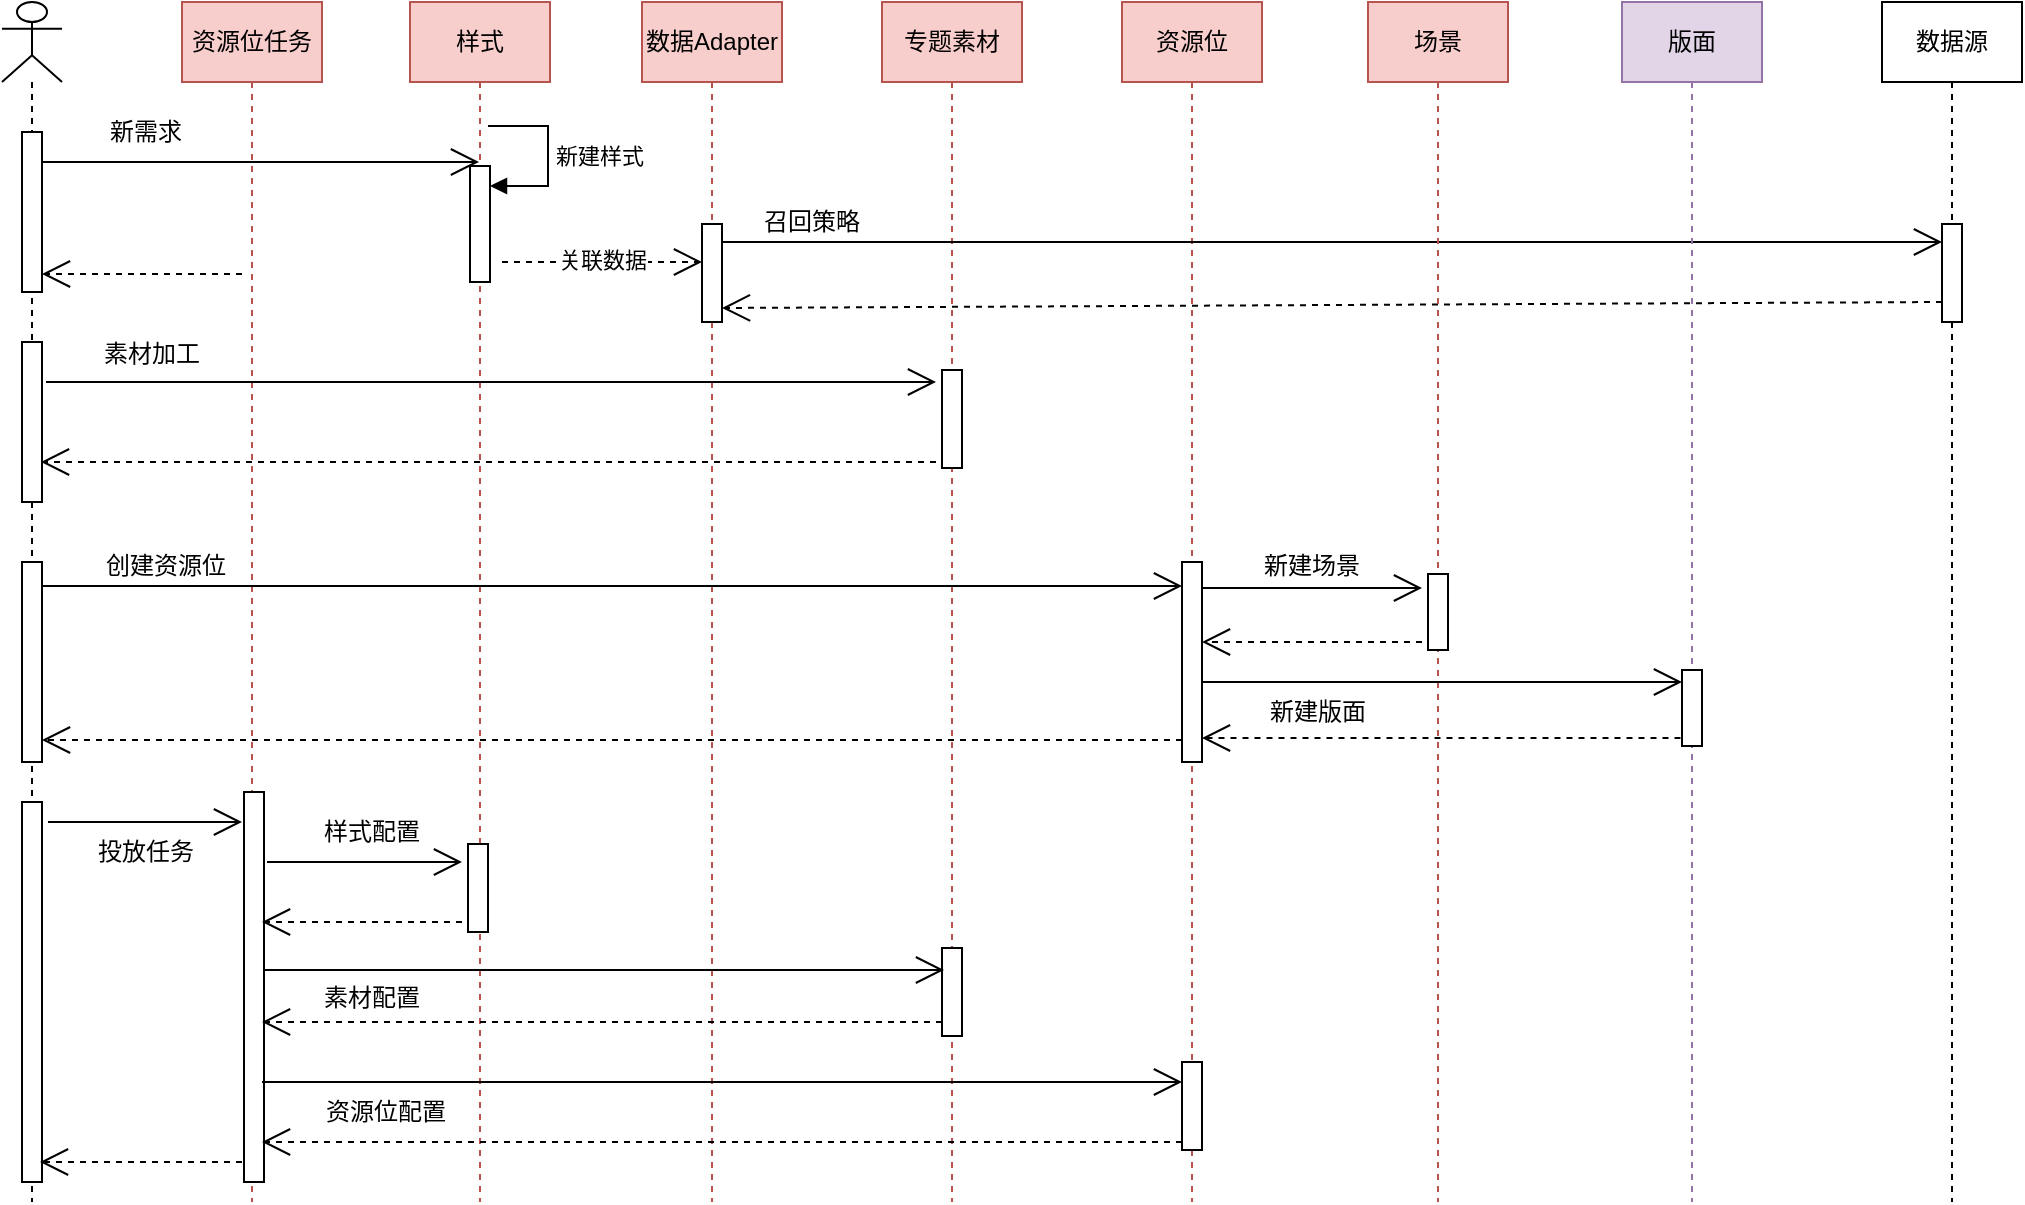 <mxfile version="22.1.18" type="github">
  <diagram name="Page-1" id="2YBvvXClWsGukQMizWep">
    <mxGraphModel dx="1242" dy="750" grid="1" gridSize="10" guides="1" tooltips="1" connect="1" arrows="1" fold="1" page="1" pageScale="1" pageWidth="850" pageHeight="1100" math="0" shadow="0">
      <root>
        <mxCell id="0" />
        <mxCell id="1" parent="0" />
        <mxCell id="aM9ryv3xv72pqoxQDRHE-1" value="样式" style="shape=umlLifeline;perimeter=lifelinePerimeter;whiteSpace=wrap;html=1;container=0;dropTarget=0;collapsible=0;recursiveResize=0;outlineConnect=0;portConstraint=eastwest;newEdgeStyle={&quot;edgeStyle&quot;:&quot;elbowEdgeStyle&quot;,&quot;elbow&quot;:&quot;vertical&quot;,&quot;curved&quot;:0,&quot;rounded&quot;:0};fillColor=#f8cecc;strokeColor=#b85450;" parent="1" vertex="1">
          <mxGeometry x="254" y="80" width="70" height="600" as="geometry" />
        </mxCell>
        <mxCell id="NguEohcJyPHcWWv-g2os-50" value="" style="html=1;points=[[0,0,0,0,5],[0,1,0,0,-5],[1,0,0,0,5],[1,1,0,0,-5]];perimeter=orthogonalPerimeter;outlineConnect=0;targetShapes=umlLifeline;portConstraint=eastwest;newEdgeStyle={&quot;curved&quot;:0,&quot;rounded&quot;:0};" vertex="1" parent="aM9ryv3xv72pqoxQDRHE-1">
          <mxGeometry x="30" y="82" width="10" height="58" as="geometry" />
        </mxCell>
        <mxCell id="NguEohcJyPHcWWv-g2os-51" value="新建样式" style="html=1;align=left;spacingLeft=2;endArrow=block;rounded=0;edgeStyle=orthogonalEdgeStyle;curved=0;rounded=0;" edge="1" target="NguEohcJyPHcWWv-g2os-50" parent="aM9ryv3xv72pqoxQDRHE-1">
          <mxGeometry relative="1" as="geometry">
            <mxPoint x="39" y="62" as="sourcePoint" />
            <Array as="points">
              <mxPoint x="69" y="92" />
            </Array>
          </mxGeometry>
        </mxCell>
        <mxCell id="NguEohcJyPHcWWv-g2os-84" value="" style="html=1;points=[[0,0,0,0,5],[0,1,0,0,-5],[1,0,0,0,5],[1,1,0,0,-5]];perimeter=orthogonalPerimeter;outlineConnect=0;targetShapes=umlLifeline;portConstraint=eastwest;newEdgeStyle={&quot;curved&quot;:0,&quot;rounded&quot;:0};" vertex="1" parent="aM9ryv3xv72pqoxQDRHE-1">
          <mxGeometry x="29" y="421" width="10" height="44" as="geometry" />
        </mxCell>
        <mxCell id="aM9ryv3xv72pqoxQDRHE-5" value="数据Adapter" style="shape=umlLifeline;perimeter=lifelinePerimeter;whiteSpace=wrap;html=1;container=0;dropTarget=0;collapsible=0;recursiveResize=0;outlineConnect=0;portConstraint=eastwest;newEdgeStyle={&quot;edgeStyle&quot;:&quot;elbowEdgeStyle&quot;,&quot;elbow&quot;:&quot;vertical&quot;,&quot;curved&quot;:0,&quot;rounded&quot;:0};fillColor=#f8cecc;strokeColor=#b85450;" parent="1" vertex="1">
          <mxGeometry x="370" y="80" width="70" height="600" as="geometry" />
        </mxCell>
        <mxCell id="NguEohcJyPHcWWv-g2os-47" value="" style="html=1;points=[[0,0,0,0,5],[0,1,0,0,-5],[1,0,0,0,5],[1,1,0,0,-5]];perimeter=orthogonalPerimeter;outlineConnect=0;targetShapes=umlLifeline;portConstraint=eastwest;newEdgeStyle={&quot;curved&quot;:0,&quot;rounded&quot;:0};" vertex="1" parent="aM9ryv3xv72pqoxQDRHE-5">
          <mxGeometry x="30" y="111" width="10" height="49" as="geometry" />
        </mxCell>
        <mxCell id="NguEohcJyPHcWWv-g2os-10" value="专题素材" style="shape=umlLifeline;perimeter=lifelinePerimeter;whiteSpace=wrap;html=1;container=0;dropTarget=0;collapsible=0;recursiveResize=0;outlineConnect=0;portConstraint=eastwest;newEdgeStyle={&quot;edgeStyle&quot;:&quot;elbowEdgeStyle&quot;,&quot;elbow&quot;:&quot;vertical&quot;,&quot;curved&quot;:0,&quot;rounded&quot;:0};fillColor=#f8cecc;strokeColor=#b85450;" vertex="1" parent="1">
          <mxGeometry x="490" y="80" width="70" height="600" as="geometry" />
        </mxCell>
        <mxCell id="NguEohcJyPHcWWv-g2os-58" value="" style="html=1;points=[[0,0,0,0,5],[0,1,0,0,-5],[1,0,0,0,5],[1,1,0,0,-5]];perimeter=orthogonalPerimeter;outlineConnect=0;targetShapes=umlLifeline;portConstraint=eastwest;newEdgeStyle={&quot;curved&quot;:0,&quot;rounded&quot;:0};" vertex="1" parent="NguEohcJyPHcWWv-g2os-10">
          <mxGeometry x="30" y="184" width="10" height="49" as="geometry" />
        </mxCell>
        <mxCell id="NguEohcJyPHcWWv-g2os-87" value="" style="html=1;points=[[0,0,0,0,5],[0,1,0,0,-5],[1,0,0,0,5],[1,1,0,0,-5]];perimeter=orthogonalPerimeter;outlineConnect=0;targetShapes=umlLifeline;portConstraint=eastwest;newEdgeStyle={&quot;curved&quot;:0,&quot;rounded&quot;:0};" vertex="1" parent="NguEohcJyPHcWWv-g2os-10">
          <mxGeometry x="30" y="473" width="10" height="44" as="geometry" />
        </mxCell>
        <mxCell id="NguEohcJyPHcWWv-g2os-12" value="资源位" style="shape=umlLifeline;perimeter=lifelinePerimeter;whiteSpace=wrap;html=1;container=0;dropTarget=0;collapsible=0;recursiveResize=0;outlineConnect=0;portConstraint=eastwest;newEdgeStyle={&quot;edgeStyle&quot;:&quot;elbowEdgeStyle&quot;,&quot;elbow&quot;:&quot;vertical&quot;,&quot;curved&quot;:0,&quot;rounded&quot;:0};fillColor=#f8cecc;strokeColor=#b85450;" vertex="1" parent="1">
          <mxGeometry x="610" y="80" width="70" height="600" as="geometry" />
        </mxCell>
        <mxCell id="NguEohcJyPHcWWv-g2os-62" value="" style="html=1;points=[[0,0,0,0,5],[0,1,0,0,-5],[1,0,0,0,5],[1,1,0,0,-5]];perimeter=orthogonalPerimeter;outlineConnect=0;targetShapes=umlLifeline;portConstraint=eastwest;newEdgeStyle={&quot;curved&quot;:0,&quot;rounded&quot;:0};" vertex="1" parent="NguEohcJyPHcWWv-g2os-12">
          <mxGeometry x="30" y="280" width="10" height="100" as="geometry" />
        </mxCell>
        <mxCell id="NguEohcJyPHcWWv-g2os-90" value="" style="html=1;points=[[0,0,0,0,5],[0,1,0,0,-5],[1,0,0,0,5],[1,1,0,0,-5]];perimeter=orthogonalPerimeter;outlineConnect=0;targetShapes=umlLifeline;portConstraint=eastwest;newEdgeStyle={&quot;curved&quot;:0,&quot;rounded&quot;:0};" vertex="1" parent="NguEohcJyPHcWWv-g2os-12">
          <mxGeometry x="30" y="530" width="10" height="44" as="geometry" />
        </mxCell>
        <mxCell id="NguEohcJyPHcWWv-g2os-14" value="资源位任务" style="shape=umlLifeline;perimeter=lifelinePerimeter;whiteSpace=wrap;html=1;container=0;dropTarget=0;collapsible=0;recursiveResize=0;outlineConnect=0;portConstraint=eastwest;newEdgeStyle={&quot;edgeStyle&quot;:&quot;elbowEdgeStyle&quot;,&quot;elbow&quot;:&quot;vertical&quot;,&quot;curved&quot;:0,&quot;rounded&quot;:0};fillColor=#f8cecc;strokeColor=#b85450;" vertex="1" parent="1">
          <mxGeometry x="140" y="80" width="70" height="600" as="geometry" />
        </mxCell>
        <mxCell id="NguEohcJyPHcWWv-g2os-68" value="" style="html=1;points=[[0,0,0,0,5],[0,1,0,0,-5],[1,0,0,0,5],[1,1,0,0,-5]];perimeter=orthogonalPerimeter;outlineConnect=0;targetShapes=umlLifeline;portConstraint=eastwest;newEdgeStyle={&quot;curved&quot;:0,&quot;rounded&quot;:0};" vertex="1" parent="NguEohcJyPHcWWv-g2os-14">
          <mxGeometry x="31" y="395" width="10" height="195" as="geometry" />
        </mxCell>
        <mxCell id="NguEohcJyPHcWWv-g2os-31" value="" style="shape=umlLifeline;perimeter=lifelinePerimeter;whiteSpace=wrap;html=1;container=1;dropTarget=0;collapsible=0;recursiveResize=0;outlineConnect=0;portConstraint=eastwest;newEdgeStyle={&quot;curved&quot;:0,&quot;rounded&quot;:0};participant=umlActor;" vertex="1" parent="1">
          <mxGeometry x="50" y="80" width="30" height="600" as="geometry" />
        </mxCell>
        <mxCell id="NguEohcJyPHcWWv-g2os-45" value="" style="html=1;points=[[0,0,0,0,5],[0,1,0,0,-5],[1,0,0,0,5],[1,1,0,0,-5]];perimeter=orthogonalPerimeter;outlineConnect=0;targetShapes=umlLifeline;portConstraint=eastwest;newEdgeStyle={&quot;curved&quot;:0,&quot;rounded&quot;:0};" vertex="1" parent="NguEohcJyPHcWWv-g2os-31">
          <mxGeometry x="10" y="65" width="10" height="80" as="geometry" />
        </mxCell>
        <mxCell id="NguEohcJyPHcWWv-g2os-57" value="" style="html=1;points=[[0,0,0,0,5],[0,1,0,0,-5],[1,0,0,0,5],[1,1,0,0,-5]];perimeter=orthogonalPerimeter;outlineConnect=0;targetShapes=umlLifeline;portConstraint=eastwest;newEdgeStyle={&quot;curved&quot;:0,&quot;rounded&quot;:0};" vertex="1" parent="NguEohcJyPHcWWv-g2os-31">
          <mxGeometry x="10" y="170" width="10" height="80" as="geometry" />
        </mxCell>
        <mxCell id="NguEohcJyPHcWWv-g2os-61" value="" style="html=1;points=[[0,0,0,0,5],[0,1,0,0,-5],[1,0,0,0,5],[1,1,0,0,-5]];perimeter=orthogonalPerimeter;outlineConnect=0;targetShapes=umlLifeline;portConstraint=eastwest;newEdgeStyle={&quot;curved&quot;:0,&quot;rounded&quot;:0};" vertex="1" parent="NguEohcJyPHcWWv-g2os-31">
          <mxGeometry x="10" y="280" width="10" height="100" as="geometry" />
        </mxCell>
        <mxCell id="NguEohcJyPHcWWv-g2os-66" value="" style="html=1;points=[[0,0,0,0,5],[0,1,0,0,-5],[1,0,0,0,5],[1,1,0,0,-5]];perimeter=orthogonalPerimeter;outlineConnect=0;targetShapes=umlLifeline;portConstraint=eastwest;newEdgeStyle={&quot;curved&quot;:0,&quot;rounded&quot;:0};" vertex="1" parent="NguEohcJyPHcWWv-g2os-31">
          <mxGeometry x="10" y="400" width="10" height="190" as="geometry" />
        </mxCell>
        <mxCell id="NguEohcJyPHcWWv-g2os-33" value="" style="endArrow=open;endFill=1;endSize=12;html=1;rounded=0;" edge="1" parent="1" target="aM9ryv3xv72pqoxQDRHE-1">
          <mxGeometry width="160" relative="1" as="geometry">
            <mxPoint x="70" y="160" as="sourcePoint" />
            <mxPoint x="170" y="160" as="targetPoint" />
          </mxGeometry>
        </mxCell>
        <mxCell id="NguEohcJyPHcWWv-g2os-35" value="新需求" style="rounded=0;whiteSpace=wrap;html=1;fillColor=none;strokeColor=none;" vertex="1" parent="1">
          <mxGeometry x="97" y="130" width="50" height="30" as="geometry" />
        </mxCell>
        <mxCell id="NguEohcJyPHcWWv-g2os-36" value="" style="endArrow=open;endSize=12;dashed=1;html=1;rounded=0;" edge="1" parent="1">
          <mxGeometry width="160" relative="1" as="geometry">
            <mxPoint x="300" y="210" as="sourcePoint" />
            <mxPoint x="400" y="210" as="targetPoint" />
            <mxPoint as="offset" />
          </mxGeometry>
        </mxCell>
        <mxCell id="NguEohcJyPHcWWv-g2os-38" value="关联数据" style="edgeLabel;html=1;align=center;verticalAlign=middle;resizable=0;points=[];" vertex="1" connectable="0" parent="NguEohcJyPHcWWv-g2os-36">
          <mxGeometry y="1" relative="1" as="geometry">
            <mxPoint as="offset" />
          </mxGeometry>
        </mxCell>
        <mxCell id="NguEohcJyPHcWWv-g2os-39" value="" style="endArrow=open;endFill=1;endSize=12;html=1;rounded=0;" edge="1" parent="1">
          <mxGeometry width="160" relative="1" as="geometry">
            <mxPoint x="72" y="270" as="sourcePoint" />
            <mxPoint x="517" y="270" as="targetPoint" />
          </mxGeometry>
        </mxCell>
        <mxCell id="NguEohcJyPHcWWv-g2os-40" value="素材加工" style="rounded=0;whiteSpace=wrap;html=1;fillColor=none;strokeColor=none;" vertex="1" parent="1">
          <mxGeometry x="100" y="241" width="50" height="30" as="geometry" />
        </mxCell>
        <mxCell id="NguEohcJyPHcWWv-g2os-41" value="" style="endArrow=open;endFill=1;endSize=12;html=1;rounded=0;" edge="1" parent="1">
          <mxGeometry width="160" relative="1" as="geometry">
            <mxPoint x="70" y="372" as="sourcePoint" />
            <mxPoint x="640" y="372" as="targetPoint" />
          </mxGeometry>
        </mxCell>
        <mxCell id="NguEohcJyPHcWWv-g2os-42" value="创建资源位" style="rounded=0;whiteSpace=wrap;html=1;fillColor=none;strokeColor=none;" vertex="1" parent="1">
          <mxGeometry x="97" y="347" width="70" height="30" as="geometry" />
        </mxCell>
        <mxCell id="NguEohcJyPHcWWv-g2os-43" value="" style="endArrow=open;endFill=1;endSize=12;html=1;rounded=0;" edge="1" parent="1">
          <mxGeometry width="160" relative="1" as="geometry">
            <mxPoint x="73" y="490" as="sourcePoint" />
            <mxPoint x="170" y="490" as="targetPoint" />
          </mxGeometry>
        </mxCell>
        <mxCell id="NguEohcJyPHcWWv-g2os-44" value="投放任务" style="rounded=0;whiteSpace=wrap;html=1;fillColor=none;strokeColor=none;" vertex="1" parent="1">
          <mxGeometry x="87" y="490" width="70" height="30" as="geometry" />
        </mxCell>
        <mxCell id="NguEohcJyPHcWWv-g2os-52" value="数据源" style="shape=umlLifeline;perimeter=lifelinePerimeter;whiteSpace=wrap;html=1;container=0;dropTarget=0;collapsible=0;recursiveResize=0;outlineConnect=0;portConstraint=eastwest;newEdgeStyle={&quot;edgeStyle&quot;:&quot;elbowEdgeStyle&quot;,&quot;elbow&quot;:&quot;vertical&quot;,&quot;curved&quot;:0,&quot;rounded&quot;:0};" vertex="1" parent="1">
          <mxGeometry x="990" y="80" width="70" height="600" as="geometry" />
        </mxCell>
        <mxCell id="NguEohcJyPHcWWv-g2os-53" value="" style="html=1;points=[[0,0,0,0,5],[0,1,0,0,-5],[1,0,0,0,5],[1,1,0,0,-5]];perimeter=orthogonalPerimeter;outlineConnect=0;targetShapes=umlLifeline;portConstraint=eastwest;newEdgeStyle={&quot;curved&quot;:0,&quot;rounded&quot;:0};" vertex="1" parent="NguEohcJyPHcWWv-g2os-52">
          <mxGeometry x="30" y="111" width="10" height="49" as="geometry" />
        </mxCell>
        <mxCell id="NguEohcJyPHcWWv-g2os-54" value="" style="endArrow=open;endFill=1;endSize=12;html=1;rounded=0;" edge="1" parent="1" target="NguEohcJyPHcWWv-g2os-53">
          <mxGeometry width="160" relative="1" as="geometry">
            <mxPoint x="410" y="200" as="sourcePoint" />
            <mxPoint x="1210" y="200" as="targetPoint" />
          </mxGeometry>
        </mxCell>
        <mxCell id="NguEohcJyPHcWWv-g2os-55" value="" style="endArrow=open;endFill=1;endSize=12;html=1;rounded=0;dashed=1;" edge="1" parent="1">
          <mxGeometry width="160" relative="1" as="geometry">
            <mxPoint x="1020" y="230" as="sourcePoint" />
            <mxPoint x="410" y="233" as="targetPoint" />
          </mxGeometry>
        </mxCell>
        <mxCell id="NguEohcJyPHcWWv-g2os-56" value="召回策略" style="rounded=0;whiteSpace=wrap;html=1;fillColor=none;strokeColor=none;" vertex="1" parent="1">
          <mxGeometry x="430" y="175" width="50" height="30" as="geometry" />
        </mxCell>
        <mxCell id="NguEohcJyPHcWWv-g2os-59" value="" style="endArrow=open;endFill=1;endSize=12;html=1;rounded=0;dashed=1;entryX=1;entryY=1;entryDx=0;entryDy=-5;entryPerimeter=0;" edge="1" parent="1">
          <mxGeometry width="160" relative="1" as="geometry">
            <mxPoint x="170" y="216" as="sourcePoint" />
            <mxPoint x="70" y="216" as="targetPoint" />
          </mxGeometry>
        </mxCell>
        <mxCell id="NguEohcJyPHcWWv-g2os-60" value="" style="endArrow=open;endFill=1;endSize=12;html=1;rounded=0;dashed=1;" edge="1" parent="1">
          <mxGeometry width="160" relative="1" as="geometry">
            <mxPoint x="517" y="310" as="sourcePoint" />
            <mxPoint x="69.5" y="310" as="targetPoint" />
          </mxGeometry>
        </mxCell>
        <mxCell id="NguEohcJyPHcWWv-g2os-63" value="" style="endArrow=open;endFill=1;endSize=12;html=1;rounded=0;dashed=1;" edge="1" parent="1">
          <mxGeometry width="160" relative="1" as="geometry">
            <mxPoint x="640" y="449" as="sourcePoint" />
            <mxPoint x="70" y="449" as="targetPoint" />
          </mxGeometry>
        </mxCell>
        <mxCell id="NguEohcJyPHcWWv-g2os-67" value="" style="endArrow=open;endFill=1;endSize=12;html=1;rounded=0;dashed=1;" edge="1" parent="1">
          <mxGeometry width="160" relative="1" as="geometry">
            <mxPoint x="170" y="660" as="sourcePoint" />
            <mxPoint x="69" y="660" as="targetPoint" />
          </mxGeometry>
        </mxCell>
        <mxCell id="NguEohcJyPHcWWv-g2os-69" value="场景" style="shape=umlLifeline;perimeter=lifelinePerimeter;whiteSpace=wrap;html=1;container=0;dropTarget=0;collapsible=0;recursiveResize=0;outlineConnect=0;portConstraint=eastwest;newEdgeStyle={&quot;edgeStyle&quot;:&quot;elbowEdgeStyle&quot;,&quot;elbow&quot;:&quot;vertical&quot;,&quot;curved&quot;:0,&quot;rounded&quot;:0};fillColor=#f8cecc;strokeColor=#b85450;" vertex="1" parent="1">
          <mxGeometry x="733" y="80" width="70" height="600" as="geometry" />
        </mxCell>
        <mxCell id="NguEohcJyPHcWWv-g2os-74" value="" style="html=1;points=[[0,0,0,0,5],[0,1,0,0,-5],[1,0,0,0,5],[1,1,0,0,-5]];perimeter=orthogonalPerimeter;outlineConnect=0;targetShapes=umlLifeline;portConstraint=eastwest;newEdgeStyle={&quot;curved&quot;:0,&quot;rounded&quot;:0};" vertex="1" parent="NguEohcJyPHcWWv-g2os-69">
          <mxGeometry x="30" y="286" width="10" height="38" as="geometry" />
        </mxCell>
        <mxCell id="NguEohcJyPHcWWv-g2os-71" value="版面" style="shape=umlLifeline;perimeter=lifelinePerimeter;whiteSpace=wrap;html=1;container=0;dropTarget=0;collapsible=0;recursiveResize=0;outlineConnect=0;portConstraint=eastwest;newEdgeStyle={&quot;edgeStyle&quot;:&quot;elbowEdgeStyle&quot;,&quot;elbow&quot;:&quot;vertical&quot;,&quot;curved&quot;:0,&quot;rounded&quot;:0};fillColor=#e1d5e7;strokeColor=#9673a6;" vertex="1" parent="1">
          <mxGeometry x="860" y="80" width="70" height="600" as="geometry" />
        </mxCell>
        <mxCell id="NguEohcJyPHcWWv-g2os-75" value="" style="html=1;points=[[0,0,0,0,5],[0,1,0,0,-5],[1,0,0,0,5],[1,1,0,0,-5]];perimeter=orthogonalPerimeter;outlineConnect=0;targetShapes=umlLifeline;portConstraint=eastwest;newEdgeStyle={&quot;curved&quot;:0,&quot;rounded&quot;:0};" vertex="1" parent="NguEohcJyPHcWWv-g2os-71">
          <mxGeometry x="30" y="334" width="10" height="38" as="geometry" />
        </mxCell>
        <mxCell id="NguEohcJyPHcWWv-g2os-76" value="" style="endArrow=open;endFill=1;endSize=12;html=1;rounded=0;" edge="1" parent="NguEohcJyPHcWWv-g2os-71">
          <mxGeometry width="160" relative="1" as="geometry">
            <mxPoint x="-210" y="340" as="sourcePoint" />
            <mxPoint x="30" y="340" as="targetPoint" />
          </mxGeometry>
        </mxCell>
        <mxCell id="NguEohcJyPHcWWv-g2os-77" value="" style="endArrow=open;endFill=1;endSize=12;html=1;rounded=0;dashed=1;" edge="1" parent="NguEohcJyPHcWWv-g2os-71">
          <mxGeometry width="160" relative="1" as="geometry">
            <mxPoint x="29.25" y="368" as="sourcePoint" />
            <mxPoint x="-210" y="368" as="targetPoint" />
          </mxGeometry>
        </mxCell>
        <mxCell id="NguEohcJyPHcWWv-g2os-72" value="" style="endArrow=open;endFill=1;endSize=12;html=1;rounded=0;entryX=1;entryY=1;entryDx=0;entryDy=0;" edge="1" parent="1">
          <mxGeometry width="160" relative="1" as="geometry">
            <mxPoint x="650" y="373" as="sourcePoint" />
            <mxPoint x="760" y="373" as="targetPoint" />
          </mxGeometry>
        </mxCell>
        <mxCell id="NguEohcJyPHcWWv-g2os-73" value="" style="endArrow=open;endFill=1;endSize=12;html=1;rounded=0;dashed=1;" edge="1" parent="1">
          <mxGeometry width="160" relative="1" as="geometry">
            <mxPoint x="760" y="400" as="sourcePoint" />
            <mxPoint x="650" y="400" as="targetPoint" />
          </mxGeometry>
        </mxCell>
        <mxCell id="NguEohcJyPHcWWv-g2os-79" value="新建版面" style="rounded=0;whiteSpace=wrap;html=1;fillColor=none;strokeColor=none;" vertex="1" parent="1">
          <mxGeometry x="683" y="420" width="50" height="30" as="geometry" />
        </mxCell>
        <mxCell id="NguEohcJyPHcWWv-g2os-81" value="新建场景" style="rounded=0;whiteSpace=wrap;html=1;fillColor=none;strokeColor=none;" vertex="1" parent="1">
          <mxGeometry x="680" y="347" width="50" height="30" as="geometry" />
        </mxCell>
        <mxCell id="NguEohcJyPHcWWv-g2os-82" value="" style="endArrow=open;endFill=1;endSize=12;html=1;rounded=0;" edge="1" parent="1">
          <mxGeometry width="160" relative="1" as="geometry">
            <mxPoint x="182.5" y="510" as="sourcePoint" />
            <mxPoint x="280" y="510" as="targetPoint" />
          </mxGeometry>
        </mxCell>
        <mxCell id="NguEohcJyPHcWWv-g2os-83" value="" style="endArrow=open;endFill=1;endSize=12;html=1;rounded=0;dashed=1;entryX=1;entryY=1;entryDx=0;entryDy=-5;entryPerimeter=0;" edge="1" parent="1">
          <mxGeometry width="160" relative="1" as="geometry">
            <mxPoint x="280" y="540" as="sourcePoint" />
            <mxPoint x="180" y="540" as="targetPoint" />
          </mxGeometry>
        </mxCell>
        <mxCell id="NguEohcJyPHcWWv-g2os-85" value="样式配置" style="rounded=0;whiteSpace=wrap;html=1;fillColor=none;strokeColor=none;" vertex="1" parent="1">
          <mxGeometry x="200" y="480" width="70" height="30" as="geometry" />
        </mxCell>
        <mxCell id="NguEohcJyPHcWWv-g2os-86" value="" style="endArrow=open;endFill=1;endSize=12;html=1;rounded=0;" edge="1" parent="1">
          <mxGeometry width="160" relative="1" as="geometry">
            <mxPoint x="181" y="564" as="sourcePoint" />
            <mxPoint x="521" y="564" as="targetPoint" />
          </mxGeometry>
        </mxCell>
        <mxCell id="NguEohcJyPHcWWv-g2os-88" value="" style="endArrow=open;endFill=1;endSize=12;html=1;rounded=0;dashed=1;" edge="1" parent="1">
          <mxGeometry width="160" relative="1" as="geometry">
            <mxPoint x="520" y="590" as="sourcePoint" />
            <mxPoint x="180" y="590" as="targetPoint" />
          </mxGeometry>
        </mxCell>
        <mxCell id="NguEohcJyPHcWWv-g2os-89" value="素材配置" style="rounded=0;whiteSpace=wrap;html=1;fillColor=none;strokeColor=none;" vertex="1" parent="1">
          <mxGeometry x="200" y="563" width="70" height="30" as="geometry" />
        </mxCell>
        <mxCell id="NguEohcJyPHcWWv-g2os-91" value="" style="endArrow=open;endFill=1;endSize=12;html=1;rounded=0;" edge="1" parent="1">
          <mxGeometry width="160" relative="1" as="geometry">
            <mxPoint x="180" y="620" as="sourcePoint" />
            <mxPoint x="640" y="620" as="targetPoint" />
          </mxGeometry>
        </mxCell>
        <mxCell id="NguEohcJyPHcWWv-g2os-92" value="" style="endArrow=open;endFill=1;endSize=12;html=1;rounded=0;dashed=1;" edge="1" parent="1">
          <mxGeometry width="160" relative="1" as="geometry">
            <mxPoint x="640" y="650" as="sourcePoint" />
            <mxPoint x="180" y="650" as="targetPoint" />
          </mxGeometry>
        </mxCell>
        <mxCell id="NguEohcJyPHcWWv-g2os-93" value="资源位配置" style="rounded=0;whiteSpace=wrap;html=1;fillColor=none;strokeColor=none;" vertex="1" parent="1">
          <mxGeometry x="207" y="620" width="70" height="30" as="geometry" />
        </mxCell>
      </root>
    </mxGraphModel>
  </diagram>
</mxfile>
